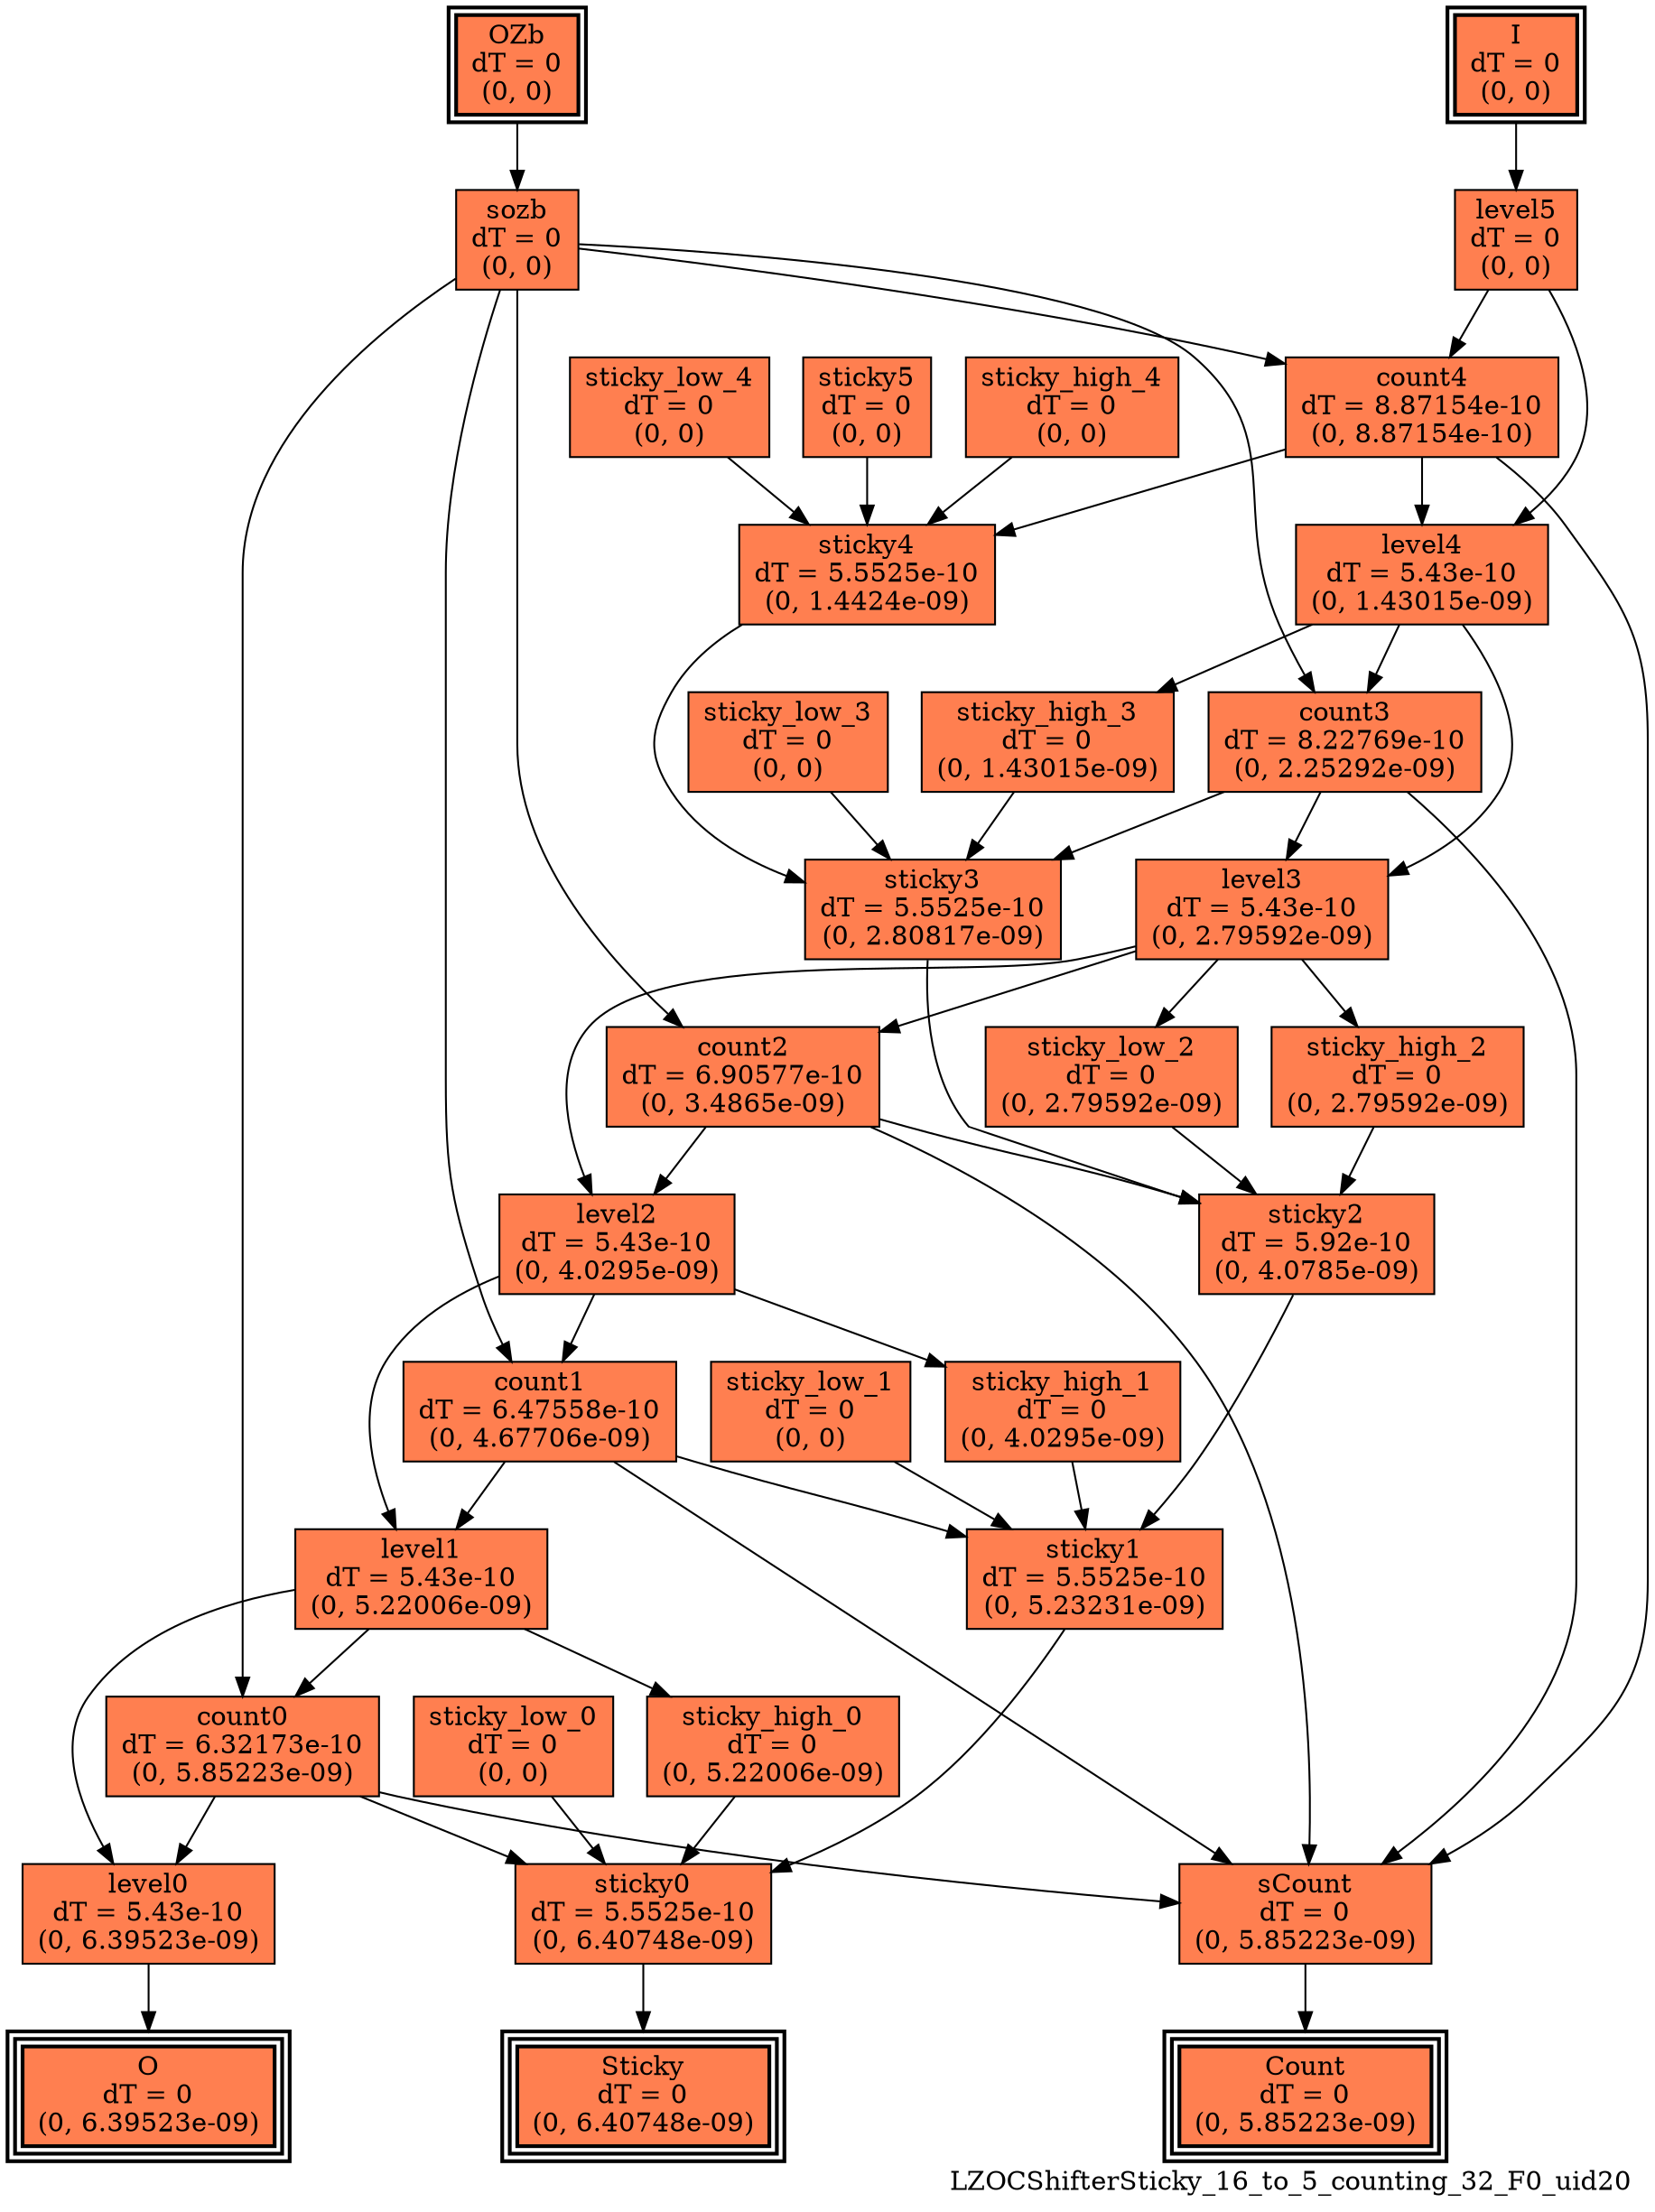 digraph LZOCShifterSticky_16_to_5_counting_32_F0_uid20
{
	//graph drawing options
	label=LZOCShifterSticky_16_to_5_counting_32_F0_uid20;
	labelloc=bottom;
	labeljust=right;
	ratio=auto;
	nodesep=0.25;
	ranksep=0.5;

	//input/output signals of operator LZOCShifterSticky_16_to_5_counting_32_F0_uid20
	I__LZOCShifterSticky_16_to_5_counting_32_F0_uid20 [ label="I\ndT = 0\n(0, 0)", shape=box, color=black, style="bold, filled", fillcolor=coral, peripheries=2 ];
	OZb__LZOCShifterSticky_16_to_5_counting_32_F0_uid20 [ label="OZb\ndT = 0\n(0, 0)", shape=box, color=black, style="bold, filled", fillcolor=coral, peripheries=2 ];
	Count__LZOCShifterSticky_16_to_5_counting_32_F0_uid20 [ label="Count\ndT = 0\n(0, 5.85223e-09)", shape=box, color=black, style="bold, filled", fillcolor=coral, peripheries=3 ];
	O__LZOCShifterSticky_16_to_5_counting_32_F0_uid20 [ label="O\ndT = 0\n(0, 6.39523e-09)", shape=box, color=black, style="bold, filled", fillcolor=coral, peripheries=3 ];
	Sticky__LZOCShifterSticky_16_to_5_counting_32_F0_uid20 [ label="Sticky\ndT = 0\n(0, 6.40748e-09)", shape=box, color=black, style="bold, filled", fillcolor=coral, peripheries=3 ];
	{rank=same I__LZOCShifterSticky_16_to_5_counting_32_F0_uid20, OZb__LZOCShifterSticky_16_to_5_counting_32_F0_uid20};
	{rank=same Count__LZOCShifterSticky_16_to_5_counting_32_F0_uid20, O__LZOCShifterSticky_16_to_5_counting_32_F0_uid20, Sticky__LZOCShifterSticky_16_to_5_counting_32_F0_uid20};
	//internal signals of operator LZOCShifterSticky_16_to_5_counting_32_F0_uid20
	level5__LZOCShifterSticky_16_to_5_counting_32_F0_uid20 [ label="level5\ndT = 0\n(0, 0)", shape=box, color=black, style=filled, fillcolor=coral, peripheries=1 ];
	sozb__LZOCShifterSticky_16_to_5_counting_32_F0_uid20 [ label="sozb\ndT = 0\n(0, 0)", shape=box, color=black, style=filled, fillcolor=coral, peripheries=1 ];
	sticky5__LZOCShifterSticky_16_to_5_counting_32_F0_uid20 [ label="sticky5\ndT = 0\n(0, 0)", shape=box, color=black, style=filled, fillcolor=coral, peripheries=1 ];
	count4__LZOCShifterSticky_16_to_5_counting_32_F0_uid20 [ label="count4\ndT = 8.87154e-10\n(0, 8.87154e-10)", shape=box, color=black, style=filled, fillcolor=coral, peripheries=1 ];
	level4__LZOCShifterSticky_16_to_5_counting_32_F0_uid20 [ label="level4\ndT = 5.43e-10\n(0, 1.43015e-09)", shape=box, color=black, style=filled, fillcolor=coral, peripheries=1 ];
	sticky_high_4__LZOCShifterSticky_16_to_5_counting_32_F0_uid20 [ label="sticky_high_4\ndT = 0\n(0, 0)", shape=box, color=black, style=filled, fillcolor=coral, peripheries=1 ];
	sticky_low_4__LZOCShifterSticky_16_to_5_counting_32_F0_uid20 [ label="sticky_low_4\ndT = 0\n(0, 0)", shape=box, color=black, style=filled, fillcolor=coral, peripheries=1 ];
	sticky4__LZOCShifterSticky_16_to_5_counting_32_F0_uid20 [ label="sticky4\ndT = 5.5525e-10\n(0, 1.4424e-09)", shape=box, color=black, style=filled, fillcolor=coral, peripheries=1 ];
	count3__LZOCShifterSticky_16_to_5_counting_32_F0_uid20 [ label="count3\ndT = 8.22769e-10\n(0, 2.25292e-09)", shape=box, color=black, style=filled, fillcolor=coral, peripheries=1 ];
	level3__LZOCShifterSticky_16_to_5_counting_32_F0_uid20 [ label="level3\ndT = 5.43e-10\n(0, 2.79592e-09)", shape=box, color=black, style=filled, fillcolor=coral, peripheries=1 ];
	sticky_high_3__LZOCShifterSticky_16_to_5_counting_32_F0_uid20 [ label="sticky_high_3\ndT = 0\n(0, 1.43015e-09)", shape=box, color=black, style=filled, fillcolor=coral, peripheries=1 ];
	sticky_low_3__LZOCShifterSticky_16_to_5_counting_32_F0_uid20 [ label="sticky_low_3\ndT = 0\n(0, 0)", shape=box, color=black, style=filled, fillcolor=coral, peripheries=1 ];
	sticky3__LZOCShifterSticky_16_to_5_counting_32_F0_uid20 [ label="sticky3\ndT = 5.5525e-10\n(0, 2.80817e-09)", shape=box, color=black, style=filled, fillcolor=coral, peripheries=1 ];
	count2__LZOCShifterSticky_16_to_5_counting_32_F0_uid20 [ label="count2\ndT = 6.90577e-10\n(0, 3.4865e-09)", shape=box, color=black, style=filled, fillcolor=coral, peripheries=1 ];
	level2__LZOCShifterSticky_16_to_5_counting_32_F0_uid20 [ label="level2\ndT = 5.43e-10\n(0, 4.0295e-09)", shape=box, color=black, style=filled, fillcolor=coral, peripheries=1 ];
	sticky_high_2__LZOCShifterSticky_16_to_5_counting_32_F0_uid20 [ label="sticky_high_2\ndT = 0\n(0, 2.79592e-09)", shape=box, color=black, style=filled, fillcolor=coral, peripheries=1 ];
	sticky_low_2__LZOCShifterSticky_16_to_5_counting_32_F0_uid20 [ label="sticky_low_2\ndT = 0\n(0, 2.79592e-09)", shape=box, color=black, style=filled, fillcolor=coral, peripheries=1 ];
	sticky2__LZOCShifterSticky_16_to_5_counting_32_F0_uid20 [ label="sticky2\ndT = 5.92e-10\n(0, 4.0785e-09)", shape=box, color=black, style=filled, fillcolor=coral, peripheries=1 ];
	count1__LZOCShifterSticky_16_to_5_counting_32_F0_uid20 [ label="count1\ndT = 6.47558e-10\n(0, 4.67706e-09)", shape=box, color=black, style=filled, fillcolor=coral, peripheries=1 ];
	level1__LZOCShifterSticky_16_to_5_counting_32_F0_uid20 [ label="level1\ndT = 5.43e-10\n(0, 5.22006e-09)", shape=box, color=black, style=filled, fillcolor=coral, peripheries=1 ];
	sticky_high_1__LZOCShifterSticky_16_to_5_counting_32_F0_uid20 [ label="sticky_high_1\ndT = 0\n(0, 4.0295e-09)", shape=box, color=black, style=filled, fillcolor=coral, peripheries=1 ];
	sticky_low_1__LZOCShifterSticky_16_to_5_counting_32_F0_uid20 [ label="sticky_low_1\ndT = 0\n(0, 0)", shape=box, color=black, style=filled, fillcolor=coral, peripheries=1 ];
	sticky1__LZOCShifterSticky_16_to_5_counting_32_F0_uid20 [ label="sticky1\ndT = 5.5525e-10\n(0, 5.23231e-09)", shape=box, color=black, style=filled, fillcolor=coral, peripheries=1 ];
	count0__LZOCShifterSticky_16_to_5_counting_32_F0_uid20 [ label="count0\ndT = 6.32173e-10\n(0, 5.85223e-09)", shape=box, color=black, style=filled, fillcolor=coral, peripheries=1 ];
	level0__LZOCShifterSticky_16_to_5_counting_32_F0_uid20 [ label="level0\ndT = 5.43e-10\n(0, 6.39523e-09)", shape=box, color=black, style=filled, fillcolor=coral, peripheries=1 ];
	sticky_high_0__LZOCShifterSticky_16_to_5_counting_32_F0_uid20 [ label="sticky_high_0\ndT = 0\n(0, 5.22006e-09)", shape=box, color=black, style=filled, fillcolor=coral, peripheries=1 ];
	sticky_low_0__LZOCShifterSticky_16_to_5_counting_32_F0_uid20 [ label="sticky_low_0\ndT = 0\n(0, 0)", shape=box, color=black, style=filled, fillcolor=coral, peripheries=1 ];
	sticky0__LZOCShifterSticky_16_to_5_counting_32_F0_uid20 [ label="sticky0\ndT = 5.5525e-10\n(0, 6.40748e-09)", shape=box, color=black, style=filled, fillcolor=coral, peripheries=1 ];
	sCount__LZOCShifterSticky_16_to_5_counting_32_F0_uid20 [ label="sCount\ndT = 0\n(0, 5.85223e-09)", shape=box, color=black, style=filled, fillcolor=coral, peripheries=1 ];

	//subcomponents of operator LZOCShifterSticky_16_to_5_counting_32_F0_uid20

	//input and internal signal connections of operator LZOCShifterSticky_16_to_5_counting_32_F0_uid20
	I__LZOCShifterSticky_16_to_5_counting_32_F0_uid20 -> level5__LZOCShifterSticky_16_to_5_counting_32_F0_uid20 [ arrowhead=normal, arrowsize=1.0, arrowtail=normal, color=black, dir=forward  ];
	OZb__LZOCShifterSticky_16_to_5_counting_32_F0_uid20 -> sozb__LZOCShifterSticky_16_to_5_counting_32_F0_uid20 [ arrowhead=normal, arrowsize=1.0, arrowtail=normal, color=black, dir=forward  ];
	level5__LZOCShifterSticky_16_to_5_counting_32_F0_uid20 -> count4__LZOCShifterSticky_16_to_5_counting_32_F0_uid20 [ arrowhead=normal, arrowsize=1.0, arrowtail=normal, color=black, dir=forward  ];
	level5__LZOCShifterSticky_16_to_5_counting_32_F0_uid20 -> level4__LZOCShifterSticky_16_to_5_counting_32_F0_uid20 [ arrowhead=normal, arrowsize=1.0, arrowtail=normal, color=black, dir=forward  ];
	sozb__LZOCShifterSticky_16_to_5_counting_32_F0_uid20 -> count4__LZOCShifterSticky_16_to_5_counting_32_F0_uid20 [ arrowhead=normal, arrowsize=1.0, arrowtail=normal, color=black, dir=forward  ];
	sozb__LZOCShifterSticky_16_to_5_counting_32_F0_uid20 -> count3__LZOCShifterSticky_16_to_5_counting_32_F0_uid20 [ arrowhead=normal, arrowsize=1.0, arrowtail=normal, color=black, dir=forward  ];
	sozb__LZOCShifterSticky_16_to_5_counting_32_F0_uid20 -> count2__LZOCShifterSticky_16_to_5_counting_32_F0_uid20 [ arrowhead=normal, arrowsize=1.0, arrowtail=normal, color=black, dir=forward  ];
	sozb__LZOCShifterSticky_16_to_5_counting_32_F0_uid20 -> count1__LZOCShifterSticky_16_to_5_counting_32_F0_uid20 [ arrowhead=normal, arrowsize=1.0, arrowtail=normal, color=black, dir=forward  ];
	sozb__LZOCShifterSticky_16_to_5_counting_32_F0_uid20 -> count0__LZOCShifterSticky_16_to_5_counting_32_F0_uid20 [ arrowhead=normal, arrowsize=1.0, arrowtail=normal, color=black, dir=forward  ];
	sticky5__LZOCShifterSticky_16_to_5_counting_32_F0_uid20 -> sticky4__LZOCShifterSticky_16_to_5_counting_32_F0_uid20 [ arrowhead=normal, arrowsize=1.0, arrowtail=normal, color=black, dir=forward  ];
	count4__LZOCShifterSticky_16_to_5_counting_32_F0_uid20 -> level4__LZOCShifterSticky_16_to_5_counting_32_F0_uid20 [ arrowhead=normal, arrowsize=1.0, arrowtail=normal, color=black, dir=forward  ];
	count4__LZOCShifterSticky_16_to_5_counting_32_F0_uid20 -> sticky4__LZOCShifterSticky_16_to_5_counting_32_F0_uid20 [ arrowhead=normal, arrowsize=1.0, arrowtail=normal, color=black, dir=forward  ];
	count4__LZOCShifterSticky_16_to_5_counting_32_F0_uid20 -> sCount__LZOCShifterSticky_16_to_5_counting_32_F0_uid20 [ arrowhead=normal, arrowsize=1.0, arrowtail=normal, color=black, dir=forward  ];
	level4__LZOCShifterSticky_16_to_5_counting_32_F0_uid20 -> count3__LZOCShifterSticky_16_to_5_counting_32_F0_uid20 [ arrowhead=normal, arrowsize=1.0, arrowtail=normal, color=black, dir=forward  ];
	level4__LZOCShifterSticky_16_to_5_counting_32_F0_uid20 -> level3__LZOCShifterSticky_16_to_5_counting_32_F0_uid20 [ arrowhead=normal, arrowsize=1.0, arrowtail=normal, color=black, dir=forward  ];
	level4__LZOCShifterSticky_16_to_5_counting_32_F0_uid20 -> sticky_high_3__LZOCShifterSticky_16_to_5_counting_32_F0_uid20 [ arrowhead=normal, arrowsize=1.0, arrowtail=normal, color=black, dir=forward  ];
	sticky_high_4__LZOCShifterSticky_16_to_5_counting_32_F0_uid20 -> sticky4__LZOCShifterSticky_16_to_5_counting_32_F0_uid20 [ arrowhead=normal, arrowsize=1.0, arrowtail=normal, color=black, dir=forward  ];
	sticky_low_4__LZOCShifterSticky_16_to_5_counting_32_F0_uid20 -> sticky4__LZOCShifterSticky_16_to_5_counting_32_F0_uid20 [ arrowhead=normal, arrowsize=1.0, arrowtail=normal, color=black, dir=forward  ];
	sticky4__LZOCShifterSticky_16_to_5_counting_32_F0_uid20 -> sticky3__LZOCShifterSticky_16_to_5_counting_32_F0_uid20 [ arrowhead=normal, arrowsize=1.0, arrowtail=normal, color=black, dir=forward  ];
	count3__LZOCShifterSticky_16_to_5_counting_32_F0_uid20 -> level3__LZOCShifterSticky_16_to_5_counting_32_F0_uid20 [ arrowhead=normal, arrowsize=1.0, arrowtail=normal, color=black, dir=forward  ];
	count3__LZOCShifterSticky_16_to_5_counting_32_F0_uid20 -> sticky3__LZOCShifterSticky_16_to_5_counting_32_F0_uid20 [ arrowhead=normal, arrowsize=1.0, arrowtail=normal, color=black, dir=forward  ];
	count3__LZOCShifterSticky_16_to_5_counting_32_F0_uid20 -> sCount__LZOCShifterSticky_16_to_5_counting_32_F0_uid20 [ arrowhead=normal, arrowsize=1.0, arrowtail=normal, color=black, dir=forward  ];
	level3__LZOCShifterSticky_16_to_5_counting_32_F0_uid20 -> count2__LZOCShifterSticky_16_to_5_counting_32_F0_uid20 [ arrowhead=normal, arrowsize=1.0, arrowtail=normal, color=black, dir=forward  ];
	level3__LZOCShifterSticky_16_to_5_counting_32_F0_uid20 -> level2__LZOCShifterSticky_16_to_5_counting_32_F0_uid20 [ arrowhead=normal, arrowsize=1.0, arrowtail=normal, color=black, dir=forward  ];
	level3__LZOCShifterSticky_16_to_5_counting_32_F0_uid20 -> sticky_high_2__LZOCShifterSticky_16_to_5_counting_32_F0_uid20 [ arrowhead=normal, arrowsize=1.0, arrowtail=normal, color=black, dir=forward  ];
	level3__LZOCShifterSticky_16_to_5_counting_32_F0_uid20 -> sticky_low_2__LZOCShifterSticky_16_to_5_counting_32_F0_uid20 [ arrowhead=normal, arrowsize=1.0, arrowtail=normal, color=black, dir=forward  ];
	sticky_high_3__LZOCShifterSticky_16_to_5_counting_32_F0_uid20 -> sticky3__LZOCShifterSticky_16_to_5_counting_32_F0_uid20 [ arrowhead=normal, arrowsize=1.0, arrowtail=normal, color=black, dir=forward  ];
	sticky_low_3__LZOCShifterSticky_16_to_5_counting_32_F0_uid20 -> sticky3__LZOCShifterSticky_16_to_5_counting_32_F0_uid20 [ arrowhead=normal, arrowsize=1.0, arrowtail=normal, color=black, dir=forward  ];
	sticky3__LZOCShifterSticky_16_to_5_counting_32_F0_uid20 -> sticky2__LZOCShifterSticky_16_to_5_counting_32_F0_uid20 [ arrowhead=normal, arrowsize=1.0, arrowtail=normal, color=black, dir=forward  ];
	count2__LZOCShifterSticky_16_to_5_counting_32_F0_uid20 -> level2__LZOCShifterSticky_16_to_5_counting_32_F0_uid20 [ arrowhead=normal, arrowsize=1.0, arrowtail=normal, color=black, dir=forward  ];
	count2__LZOCShifterSticky_16_to_5_counting_32_F0_uid20 -> sticky2__LZOCShifterSticky_16_to_5_counting_32_F0_uid20 [ arrowhead=normal, arrowsize=1.0, arrowtail=normal, color=black, dir=forward  ];
	count2__LZOCShifterSticky_16_to_5_counting_32_F0_uid20 -> sCount__LZOCShifterSticky_16_to_5_counting_32_F0_uid20 [ arrowhead=normal, arrowsize=1.0, arrowtail=normal, color=black, dir=forward  ];
	level2__LZOCShifterSticky_16_to_5_counting_32_F0_uid20 -> count1__LZOCShifterSticky_16_to_5_counting_32_F0_uid20 [ arrowhead=normal, arrowsize=1.0, arrowtail=normal, color=black, dir=forward  ];
	level2__LZOCShifterSticky_16_to_5_counting_32_F0_uid20 -> level1__LZOCShifterSticky_16_to_5_counting_32_F0_uid20 [ arrowhead=normal, arrowsize=1.0, arrowtail=normal, color=black, dir=forward  ];
	level2__LZOCShifterSticky_16_to_5_counting_32_F0_uid20 -> sticky_high_1__LZOCShifterSticky_16_to_5_counting_32_F0_uid20 [ arrowhead=normal, arrowsize=1.0, arrowtail=normal, color=black, dir=forward  ];
	sticky_high_2__LZOCShifterSticky_16_to_5_counting_32_F0_uid20 -> sticky2__LZOCShifterSticky_16_to_5_counting_32_F0_uid20 [ arrowhead=normal, arrowsize=1.0, arrowtail=normal, color=black, dir=forward  ];
	sticky_low_2__LZOCShifterSticky_16_to_5_counting_32_F0_uid20 -> sticky2__LZOCShifterSticky_16_to_5_counting_32_F0_uid20 [ arrowhead=normal, arrowsize=1.0, arrowtail=normal, color=black, dir=forward  ];
	sticky2__LZOCShifterSticky_16_to_5_counting_32_F0_uid20 -> sticky1__LZOCShifterSticky_16_to_5_counting_32_F0_uid20 [ arrowhead=normal, arrowsize=1.0, arrowtail=normal, color=black, dir=forward  ];
	count1__LZOCShifterSticky_16_to_5_counting_32_F0_uid20 -> level1__LZOCShifterSticky_16_to_5_counting_32_F0_uid20 [ arrowhead=normal, arrowsize=1.0, arrowtail=normal, color=black, dir=forward  ];
	count1__LZOCShifterSticky_16_to_5_counting_32_F0_uid20 -> sticky1__LZOCShifterSticky_16_to_5_counting_32_F0_uid20 [ arrowhead=normal, arrowsize=1.0, arrowtail=normal, color=black, dir=forward  ];
	count1__LZOCShifterSticky_16_to_5_counting_32_F0_uid20 -> sCount__LZOCShifterSticky_16_to_5_counting_32_F0_uid20 [ arrowhead=normal, arrowsize=1.0, arrowtail=normal, color=black, dir=forward  ];
	level1__LZOCShifterSticky_16_to_5_counting_32_F0_uid20 -> count0__LZOCShifterSticky_16_to_5_counting_32_F0_uid20 [ arrowhead=normal, arrowsize=1.0, arrowtail=normal, color=black, dir=forward  ];
	level1__LZOCShifterSticky_16_to_5_counting_32_F0_uid20 -> level0__LZOCShifterSticky_16_to_5_counting_32_F0_uid20 [ arrowhead=normal, arrowsize=1.0, arrowtail=normal, color=black, dir=forward  ];
	level1__LZOCShifterSticky_16_to_5_counting_32_F0_uid20 -> sticky_high_0__LZOCShifterSticky_16_to_5_counting_32_F0_uid20 [ arrowhead=normal, arrowsize=1.0, arrowtail=normal, color=black, dir=forward  ];
	sticky_high_1__LZOCShifterSticky_16_to_5_counting_32_F0_uid20 -> sticky1__LZOCShifterSticky_16_to_5_counting_32_F0_uid20 [ arrowhead=normal, arrowsize=1.0, arrowtail=normal, color=black, dir=forward  ];
	sticky_low_1__LZOCShifterSticky_16_to_5_counting_32_F0_uid20 -> sticky1__LZOCShifterSticky_16_to_5_counting_32_F0_uid20 [ arrowhead=normal, arrowsize=1.0, arrowtail=normal, color=black, dir=forward  ];
	sticky1__LZOCShifterSticky_16_to_5_counting_32_F0_uid20 -> sticky0__LZOCShifterSticky_16_to_5_counting_32_F0_uid20 [ arrowhead=normal, arrowsize=1.0, arrowtail=normal, color=black, dir=forward  ];
	count0__LZOCShifterSticky_16_to_5_counting_32_F0_uid20 -> level0__LZOCShifterSticky_16_to_5_counting_32_F0_uid20 [ arrowhead=normal, arrowsize=1.0, arrowtail=normal, color=black, dir=forward  ];
	count0__LZOCShifterSticky_16_to_5_counting_32_F0_uid20 -> sticky0__LZOCShifterSticky_16_to_5_counting_32_F0_uid20 [ arrowhead=normal, arrowsize=1.0, arrowtail=normal, color=black, dir=forward  ];
	count0__LZOCShifterSticky_16_to_5_counting_32_F0_uid20 -> sCount__LZOCShifterSticky_16_to_5_counting_32_F0_uid20 [ arrowhead=normal, arrowsize=1.0, arrowtail=normal, color=black, dir=forward  ];
	level0__LZOCShifterSticky_16_to_5_counting_32_F0_uid20 -> O__LZOCShifterSticky_16_to_5_counting_32_F0_uid20 [ arrowhead=normal, arrowsize=1.0, arrowtail=normal, color=black, dir=forward  ];
	sticky_high_0__LZOCShifterSticky_16_to_5_counting_32_F0_uid20 -> sticky0__LZOCShifterSticky_16_to_5_counting_32_F0_uid20 [ arrowhead=normal, arrowsize=1.0, arrowtail=normal, color=black, dir=forward  ];
	sticky_low_0__LZOCShifterSticky_16_to_5_counting_32_F0_uid20 -> sticky0__LZOCShifterSticky_16_to_5_counting_32_F0_uid20 [ arrowhead=normal, arrowsize=1.0, arrowtail=normal, color=black, dir=forward  ];
	sticky0__LZOCShifterSticky_16_to_5_counting_32_F0_uid20 -> Sticky__LZOCShifterSticky_16_to_5_counting_32_F0_uid20 [ arrowhead=normal, arrowsize=1.0, arrowtail=normal, color=black, dir=forward  ];
	sCount__LZOCShifterSticky_16_to_5_counting_32_F0_uid20 -> Count__LZOCShifterSticky_16_to_5_counting_32_F0_uid20 [ arrowhead=normal, arrowsize=1.0, arrowtail=normal, color=black, dir=forward  ];
}


